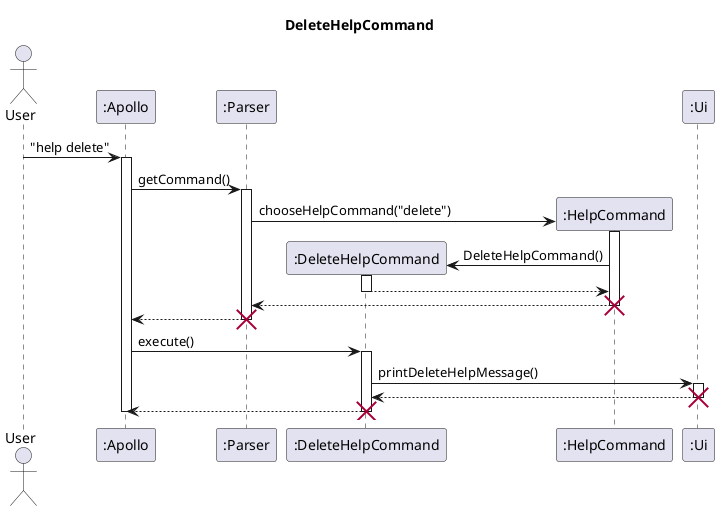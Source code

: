 @startuml
'https://plantuml.com/sequence-diagram
skinparam maxMessageSize 150

title DeleteHelpCommand

actor User
participant ":Apollo" as Apollo
participant ":Parser" as Parser
participant ":DeleteHelpCommand" as DeleteHelp
participant ":HelpCommand" as HelpCommand
participant ":Ui" as Ui

User -> Apollo : "help delete"
activate Apollo
Apollo -> Parser : getCommand()
activate Parser
Parser -> HelpCommand** : chooseHelpCommand("delete")
activate HelpCommand
HelpCommand -> DeleteHelp** : DeleteHelpCommand()
activate DeleteHelp
return
return
destroy HelpCommand

Parser --> Apollo
deactivate Parser
destroy Parser

Apollo -> DeleteHelp: execute()
DeleteHelp ++
DeleteHelp -> Ui : printDeleteHelpMessage()
activate Ui
Ui --> DeleteHelp
deactivate Ui
destroy Ui
DeleteHelp --> Apollo
deactivate DeleteHelp
destroy DeleteHelp


deactivate Apollo

@enduml